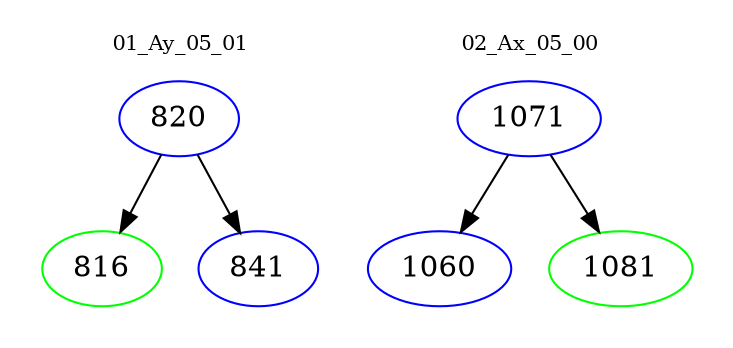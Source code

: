 digraph{
subgraph cluster_0 {
color = white
label = "01_Ay_05_01";
fontsize=10;
T0_820 [label="820", color="blue"]
T0_820 -> T0_816 [color="black"]
T0_816 [label="816", color="green"]
T0_820 -> T0_841 [color="black"]
T0_841 [label="841", color="blue"]
}
subgraph cluster_1 {
color = white
label = "02_Ax_05_00";
fontsize=10;
T1_1071 [label="1071", color="blue"]
T1_1071 -> T1_1060 [color="black"]
T1_1060 [label="1060", color="blue"]
T1_1071 -> T1_1081 [color="black"]
T1_1081 [label="1081", color="green"]
}
}
